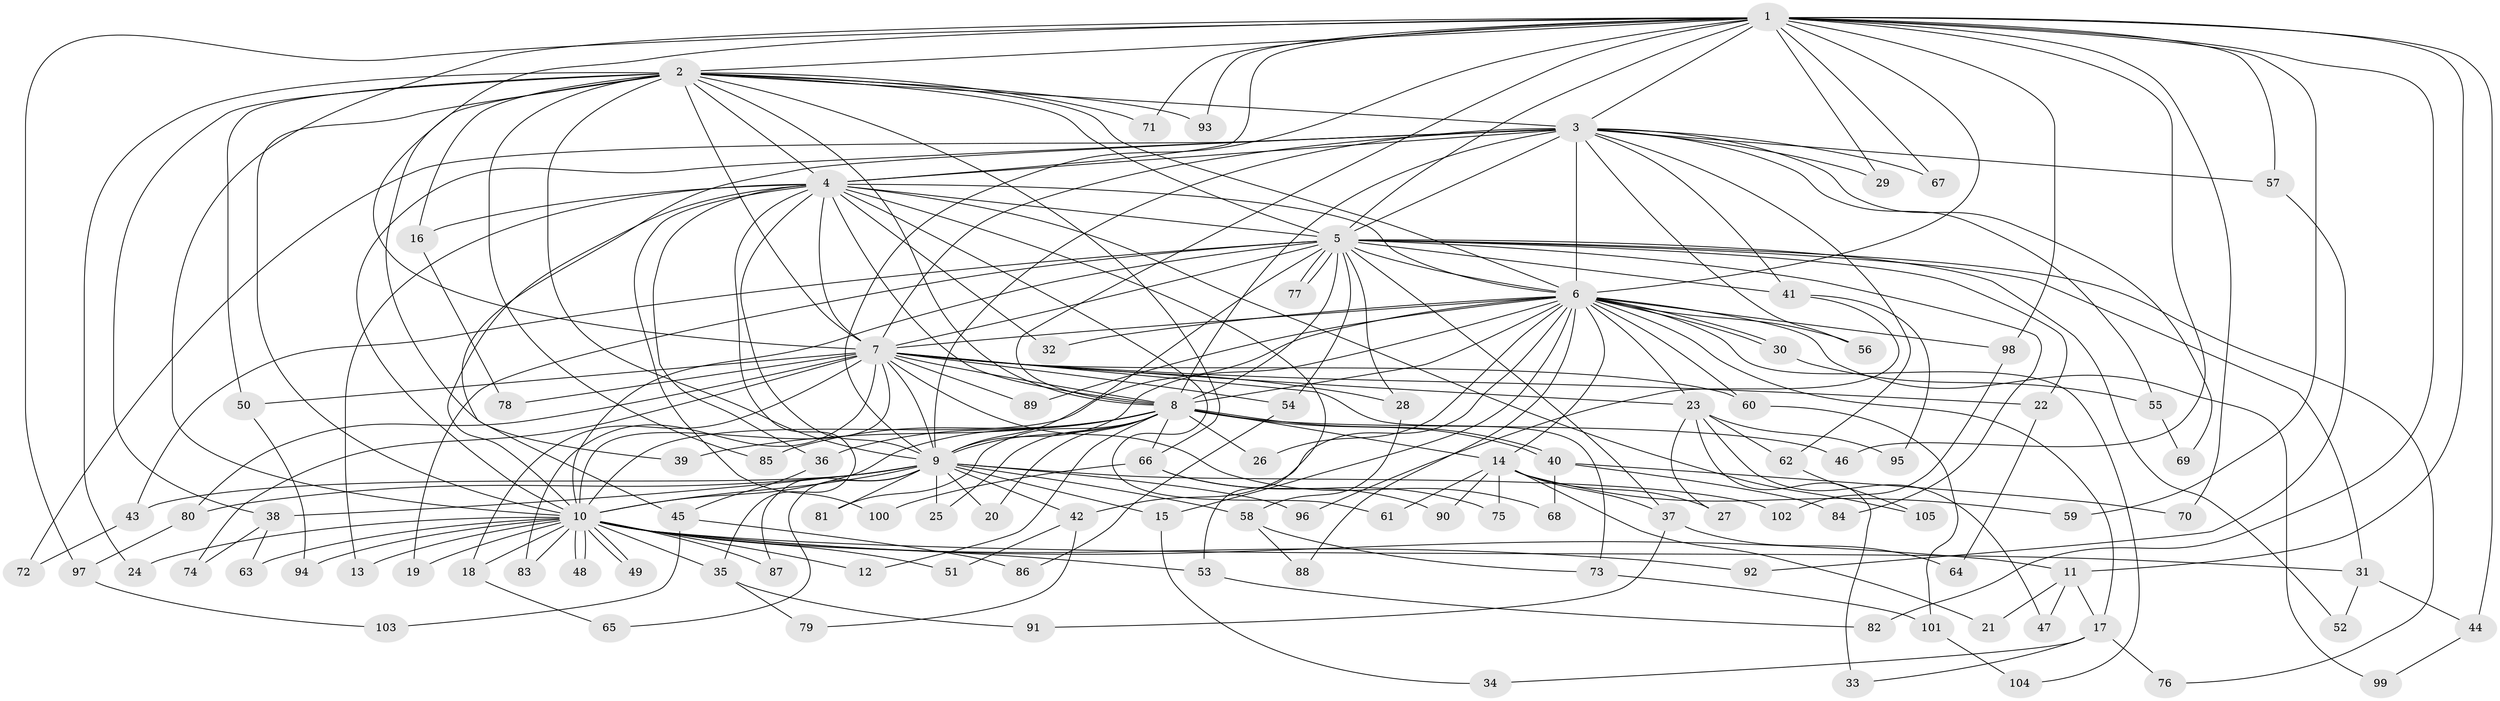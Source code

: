 // coarse degree distribution, {14: 0.047619047619047616, 13: 0.047619047619047616, 17: 0.047619047619047616, 16: 0.023809523809523808, 11: 0.023809523809523808, 22: 0.023809523809523808, 10: 0.023809523809523808, 6: 0.023809523809523808, 7: 0.047619047619047616, 8: 0.023809523809523808, 5: 0.09523809523809523, 3: 0.16666666666666666, 2: 0.23809523809523808, 4: 0.07142857142857142, 1: 0.09523809523809523}
// Generated by graph-tools (version 1.1) at 2025/49/03/04/25 22:49:56]
// undirected, 105 vertices, 235 edges
graph export_dot {
  node [color=gray90,style=filled];
  1;
  2;
  3;
  4;
  5;
  6;
  7;
  8;
  9;
  10;
  11;
  12;
  13;
  14;
  15;
  16;
  17;
  18;
  19;
  20;
  21;
  22;
  23;
  24;
  25;
  26;
  27;
  28;
  29;
  30;
  31;
  32;
  33;
  34;
  35;
  36;
  37;
  38;
  39;
  40;
  41;
  42;
  43;
  44;
  45;
  46;
  47;
  48;
  49;
  50;
  51;
  52;
  53;
  54;
  55;
  56;
  57;
  58;
  59;
  60;
  61;
  62;
  63;
  64;
  65;
  66;
  67;
  68;
  69;
  70;
  71;
  72;
  73;
  74;
  75;
  76;
  77;
  78;
  79;
  80;
  81;
  82;
  83;
  84;
  85;
  86;
  87;
  88;
  89;
  90;
  91;
  92;
  93;
  94;
  95;
  96;
  97;
  98;
  99;
  100;
  101;
  102;
  103;
  104;
  105;
  1 -- 2;
  1 -- 3;
  1 -- 4;
  1 -- 5;
  1 -- 6;
  1 -- 7;
  1 -- 8;
  1 -- 9;
  1 -- 10;
  1 -- 11;
  1 -- 29;
  1 -- 44;
  1 -- 46;
  1 -- 57;
  1 -- 59;
  1 -- 67;
  1 -- 70;
  1 -- 71;
  1 -- 82;
  1 -- 93;
  1 -- 97;
  1 -- 98;
  2 -- 3;
  2 -- 4;
  2 -- 5;
  2 -- 6;
  2 -- 7;
  2 -- 8;
  2 -- 9;
  2 -- 10;
  2 -- 16;
  2 -- 24;
  2 -- 38;
  2 -- 39;
  2 -- 50;
  2 -- 66;
  2 -- 71;
  2 -- 85;
  2 -- 93;
  3 -- 4;
  3 -- 5;
  3 -- 6;
  3 -- 7;
  3 -- 8;
  3 -- 9;
  3 -- 10;
  3 -- 29;
  3 -- 41;
  3 -- 45;
  3 -- 55;
  3 -- 56;
  3 -- 57;
  3 -- 62;
  3 -- 67;
  3 -- 69;
  3 -- 72;
  4 -- 5;
  4 -- 6;
  4 -- 7;
  4 -- 8;
  4 -- 9;
  4 -- 10;
  4 -- 13;
  4 -- 16;
  4 -- 32;
  4 -- 35;
  4 -- 36;
  4 -- 53;
  4 -- 61;
  4 -- 100;
  4 -- 105;
  5 -- 6;
  5 -- 7;
  5 -- 8;
  5 -- 9;
  5 -- 10;
  5 -- 19;
  5 -- 22;
  5 -- 28;
  5 -- 31;
  5 -- 37;
  5 -- 41;
  5 -- 43;
  5 -- 52;
  5 -- 54;
  5 -- 76;
  5 -- 77;
  5 -- 77;
  5 -- 84;
  6 -- 7;
  6 -- 8;
  6 -- 9;
  6 -- 10;
  6 -- 14;
  6 -- 15;
  6 -- 17;
  6 -- 23;
  6 -- 26;
  6 -- 30;
  6 -- 30;
  6 -- 32;
  6 -- 42;
  6 -- 56;
  6 -- 60;
  6 -- 88;
  6 -- 89;
  6 -- 98;
  6 -- 99;
  6 -- 104;
  7 -- 8;
  7 -- 9;
  7 -- 10;
  7 -- 18;
  7 -- 22;
  7 -- 23;
  7 -- 28;
  7 -- 50;
  7 -- 54;
  7 -- 60;
  7 -- 68;
  7 -- 73;
  7 -- 74;
  7 -- 78;
  7 -- 80;
  7 -- 83;
  7 -- 89;
  8 -- 9;
  8 -- 10;
  8 -- 12;
  8 -- 14;
  8 -- 20;
  8 -- 25;
  8 -- 26;
  8 -- 36;
  8 -- 39;
  8 -- 40;
  8 -- 40;
  8 -- 46;
  8 -- 66;
  8 -- 81;
  8 -- 85;
  9 -- 10;
  9 -- 15;
  9 -- 20;
  9 -- 25;
  9 -- 38;
  9 -- 42;
  9 -- 43;
  9 -- 58;
  9 -- 65;
  9 -- 80;
  9 -- 81;
  9 -- 87;
  9 -- 96;
  9 -- 102;
  10 -- 11;
  10 -- 12;
  10 -- 13;
  10 -- 18;
  10 -- 19;
  10 -- 24;
  10 -- 31;
  10 -- 35;
  10 -- 48;
  10 -- 48;
  10 -- 49;
  10 -- 49;
  10 -- 51;
  10 -- 53;
  10 -- 63;
  10 -- 83;
  10 -- 87;
  10 -- 92;
  10 -- 94;
  11 -- 17;
  11 -- 21;
  11 -- 47;
  14 -- 21;
  14 -- 27;
  14 -- 37;
  14 -- 59;
  14 -- 61;
  14 -- 75;
  14 -- 90;
  15 -- 34;
  16 -- 78;
  17 -- 33;
  17 -- 34;
  17 -- 76;
  18 -- 65;
  22 -- 64;
  23 -- 27;
  23 -- 33;
  23 -- 47;
  23 -- 62;
  23 -- 95;
  28 -- 58;
  30 -- 55;
  31 -- 44;
  31 -- 52;
  35 -- 79;
  35 -- 91;
  36 -- 45;
  37 -- 64;
  37 -- 91;
  38 -- 63;
  38 -- 74;
  40 -- 68;
  40 -- 70;
  40 -- 84;
  41 -- 95;
  41 -- 96;
  42 -- 51;
  42 -- 79;
  43 -- 72;
  44 -- 99;
  45 -- 86;
  45 -- 103;
  50 -- 94;
  53 -- 82;
  54 -- 86;
  55 -- 69;
  57 -- 92;
  58 -- 73;
  58 -- 88;
  60 -- 101;
  62 -- 105;
  66 -- 75;
  66 -- 90;
  66 -- 100;
  73 -- 101;
  80 -- 97;
  97 -- 103;
  98 -- 102;
  101 -- 104;
}
